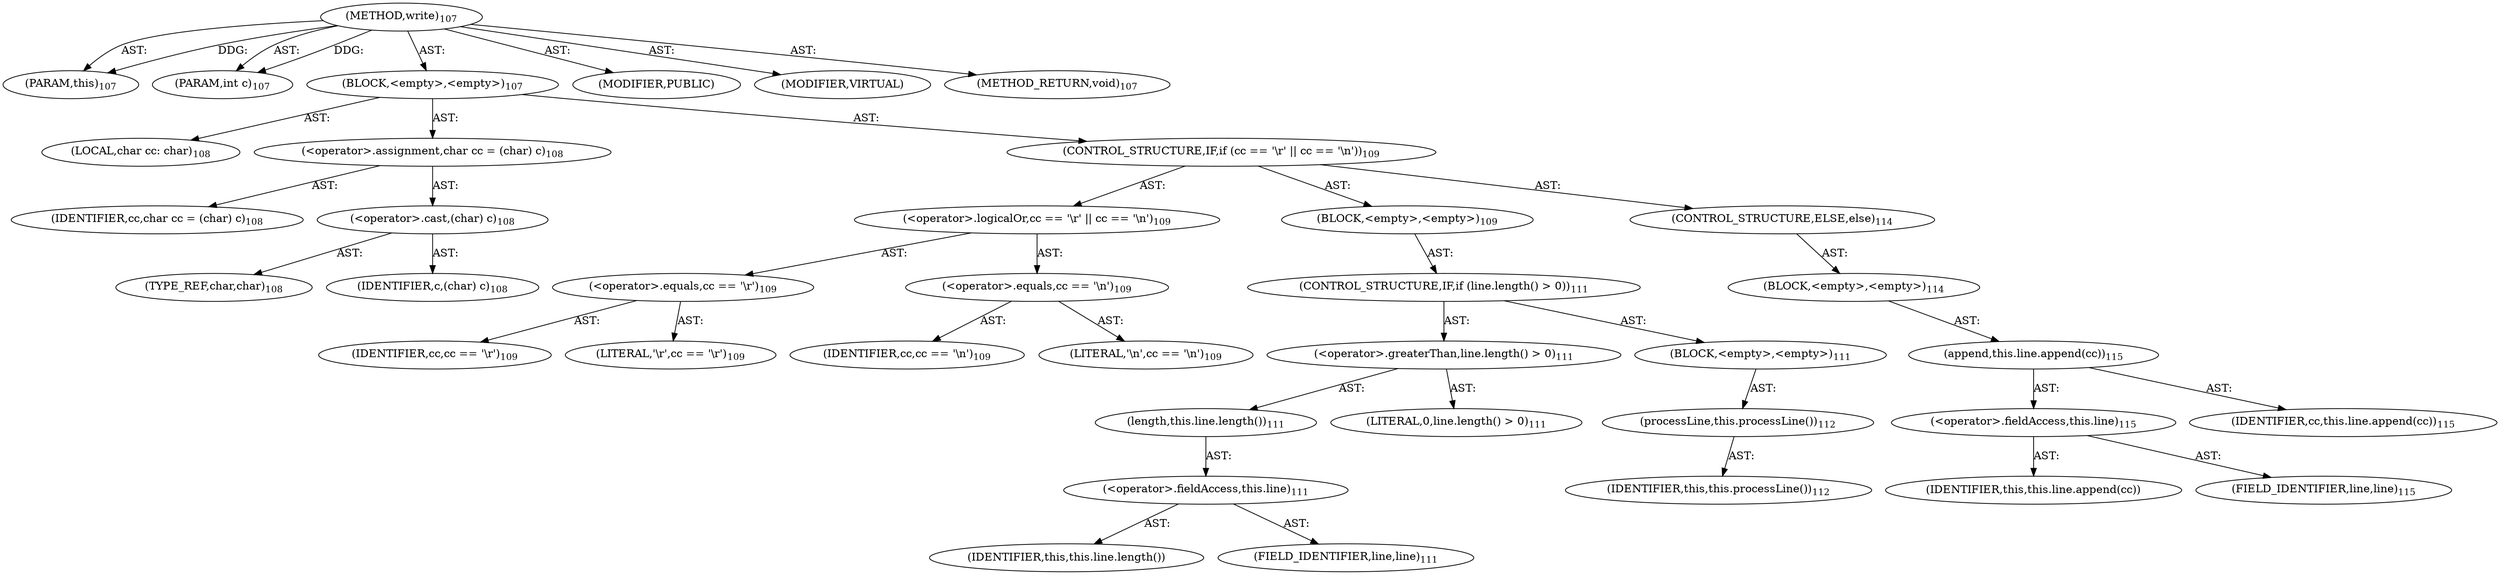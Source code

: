 digraph "write" {  
"111669149697" [label = <(METHOD,write)<SUB>107</SUB>> ]
"115964116992" [label = <(PARAM,this)<SUB>107</SUB>> ]
"115964116996" [label = <(PARAM,int c)<SUB>107</SUB>> ]
"25769803777" [label = <(BLOCK,&lt;empty&gt;,&lt;empty&gt;)<SUB>107</SUB>> ]
"94489280512" [label = <(LOCAL,char cc: char)<SUB>108</SUB>> ]
"30064771089" [label = <(&lt;operator&gt;.assignment,char cc = (char) c)<SUB>108</SUB>> ]
"68719476746" [label = <(IDENTIFIER,cc,char cc = (char) c)<SUB>108</SUB>> ]
"30064771090" [label = <(&lt;operator&gt;.cast,(char) c)<SUB>108</SUB>> ]
"180388626432" [label = <(TYPE_REF,char,char)<SUB>108</SUB>> ]
"68719476747" [label = <(IDENTIFIER,c,(char) c)<SUB>108</SUB>> ]
"47244640256" [label = <(CONTROL_STRUCTURE,IF,if (cc == '\r' || cc == '\n'))<SUB>109</SUB>> ]
"30064771091" [label = <(&lt;operator&gt;.logicalOr,cc == '\r' || cc == '\n')<SUB>109</SUB>> ]
"30064771092" [label = <(&lt;operator&gt;.equals,cc == '\r')<SUB>109</SUB>> ]
"68719476748" [label = <(IDENTIFIER,cc,cc == '\r')<SUB>109</SUB>> ]
"90194313221" [label = <(LITERAL,'\r',cc == '\r')<SUB>109</SUB>> ]
"30064771093" [label = <(&lt;operator&gt;.equals,cc == '\n')<SUB>109</SUB>> ]
"68719476749" [label = <(IDENTIFIER,cc,cc == '\n')<SUB>109</SUB>> ]
"90194313222" [label = <(LITERAL,'\n',cc == '\n')<SUB>109</SUB>> ]
"25769803778" [label = <(BLOCK,&lt;empty&gt;,&lt;empty&gt;)<SUB>109</SUB>> ]
"47244640257" [label = <(CONTROL_STRUCTURE,IF,if (line.length() &gt; 0))<SUB>111</SUB>> ]
"30064771094" [label = <(&lt;operator&gt;.greaterThan,line.length() &gt; 0)<SUB>111</SUB>> ]
"30064771095" [label = <(length,this.line.length())<SUB>111</SUB>> ]
"30064771096" [label = <(&lt;operator&gt;.fieldAccess,this.line)<SUB>111</SUB>> ]
"68719476750" [label = <(IDENTIFIER,this,this.line.length())> ]
"55834574855" [label = <(FIELD_IDENTIFIER,line,line)<SUB>111</SUB>> ]
"90194313223" [label = <(LITERAL,0,line.length() &gt; 0)<SUB>111</SUB>> ]
"25769803779" [label = <(BLOCK,&lt;empty&gt;,&lt;empty&gt;)<SUB>111</SUB>> ]
"30064771097" [label = <(processLine,this.processLine())<SUB>112</SUB>> ]
"68719476736" [label = <(IDENTIFIER,this,this.processLine())<SUB>112</SUB>> ]
"47244640258" [label = <(CONTROL_STRUCTURE,ELSE,else)<SUB>114</SUB>> ]
"25769803780" [label = <(BLOCK,&lt;empty&gt;,&lt;empty&gt;)<SUB>114</SUB>> ]
"30064771098" [label = <(append,this.line.append(cc))<SUB>115</SUB>> ]
"30064771099" [label = <(&lt;operator&gt;.fieldAccess,this.line)<SUB>115</SUB>> ]
"68719476751" [label = <(IDENTIFIER,this,this.line.append(cc))> ]
"55834574856" [label = <(FIELD_IDENTIFIER,line,line)<SUB>115</SUB>> ]
"68719476752" [label = <(IDENTIFIER,cc,this.line.append(cc))<SUB>115</SUB>> ]
"133143986180" [label = <(MODIFIER,PUBLIC)> ]
"133143986181" [label = <(MODIFIER,VIRTUAL)> ]
"128849018881" [label = <(METHOD_RETURN,void)<SUB>107</SUB>> ]
  "111669149697" -> "115964116992"  [ label = "AST: "] 
  "111669149697" -> "115964116996"  [ label = "AST: "] 
  "111669149697" -> "25769803777"  [ label = "AST: "] 
  "111669149697" -> "133143986180"  [ label = "AST: "] 
  "111669149697" -> "133143986181"  [ label = "AST: "] 
  "111669149697" -> "128849018881"  [ label = "AST: "] 
  "25769803777" -> "94489280512"  [ label = "AST: "] 
  "25769803777" -> "30064771089"  [ label = "AST: "] 
  "25769803777" -> "47244640256"  [ label = "AST: "] 
  "30064771089" -> "68719476746"  [ label = "AST: "] 
  "30064771089" -> "30064771090"  [ label = "AST: "] 
  "30064771090" -> "180388626432"  [ label = "AST: "] 
  "30064771090" -> "68719476747"  [ label = "AST: "] 
  "47244640256" -> "30064771091"  [ label = "AST: "] 
  "47244640256" -> "25769803778"  [ label = "AST: "] 
  "47244640256" -> "47244640258"  [ label = "AST: "] 
  "30064771091" -> "30064771092"  [ label = "AST: "] 
  "30064771091" -> "30064771093"  [ label = "AST: "] 
  "30064771092" -> "68719476748"  [ label = "AST: "] 
  "30064771092" -> "90194313221"  [ label = "AST: "] 
  "30064771093" -> "68719476749"  [ label = "AST: "] 
  "30064771093" -> "90194313222"  [ label = "AST: "] 
  "25769803778" -> "47244640257"  [ label = "AST: "] 
  "47244640257" -> "30064771094"  [ label = "AST: "] 
  "47244640257" -> "25769803779"  [ label = "AST: "] 
  "30064771094" -> "30064771095"  [ label = "AST: "] 
  "30064771094" -> "90194313223"  [ label = "AST: "] 
  "30064771095" -> "30064771096"  [ label = "AST: "] 
  "30064771096" -> "68719476750"  [ label = "AST: "] 
  "30064771096" -> "55834574855"  [ label = "AST: "] 
  "25769803779" -> "30064771097"  [ label = "AST: "] 
  "30064771097" -> "68719476736"  [ label = "AST: "] 
  "47244640258" -> "25769803780"  [ label = "AST: "] 
  "25769803780" -> "30064771098"  [ label = "AST: "] 
  "30064771098" -> "30064771099"  [ label = "AST: "] 
  "30064771098" -> "68719476752"  [ label = "AST: "] 
  "30064771099" -> "68719476751"  [ label = "AST: "] 
  "30064771099" -> "55834574856"  [ label = "AST: "] 
  "111669149697" -> "115964116992"  [ label = "DDG: "] 
  "111669149697" -> "115964116996"  [ label = "DDG: "] 
}
